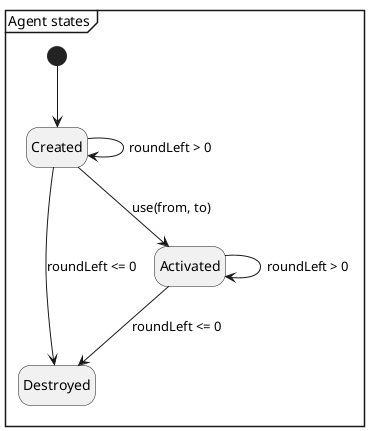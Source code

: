 @startuml
'https://plantuml.com/state-diagram

mainframe Agent states
hide empty description

state Created
state Destroyed
state Activated
[*] --> Created
Created --> Created : roundLeft > 0
Created --> Destroyed : roundLeft <= 0
Created --> Activated : use(from, to)
Activated --> Activated : roundLeft > 0
Activated --> Destroyed : roundLeft <= 0
@enduml